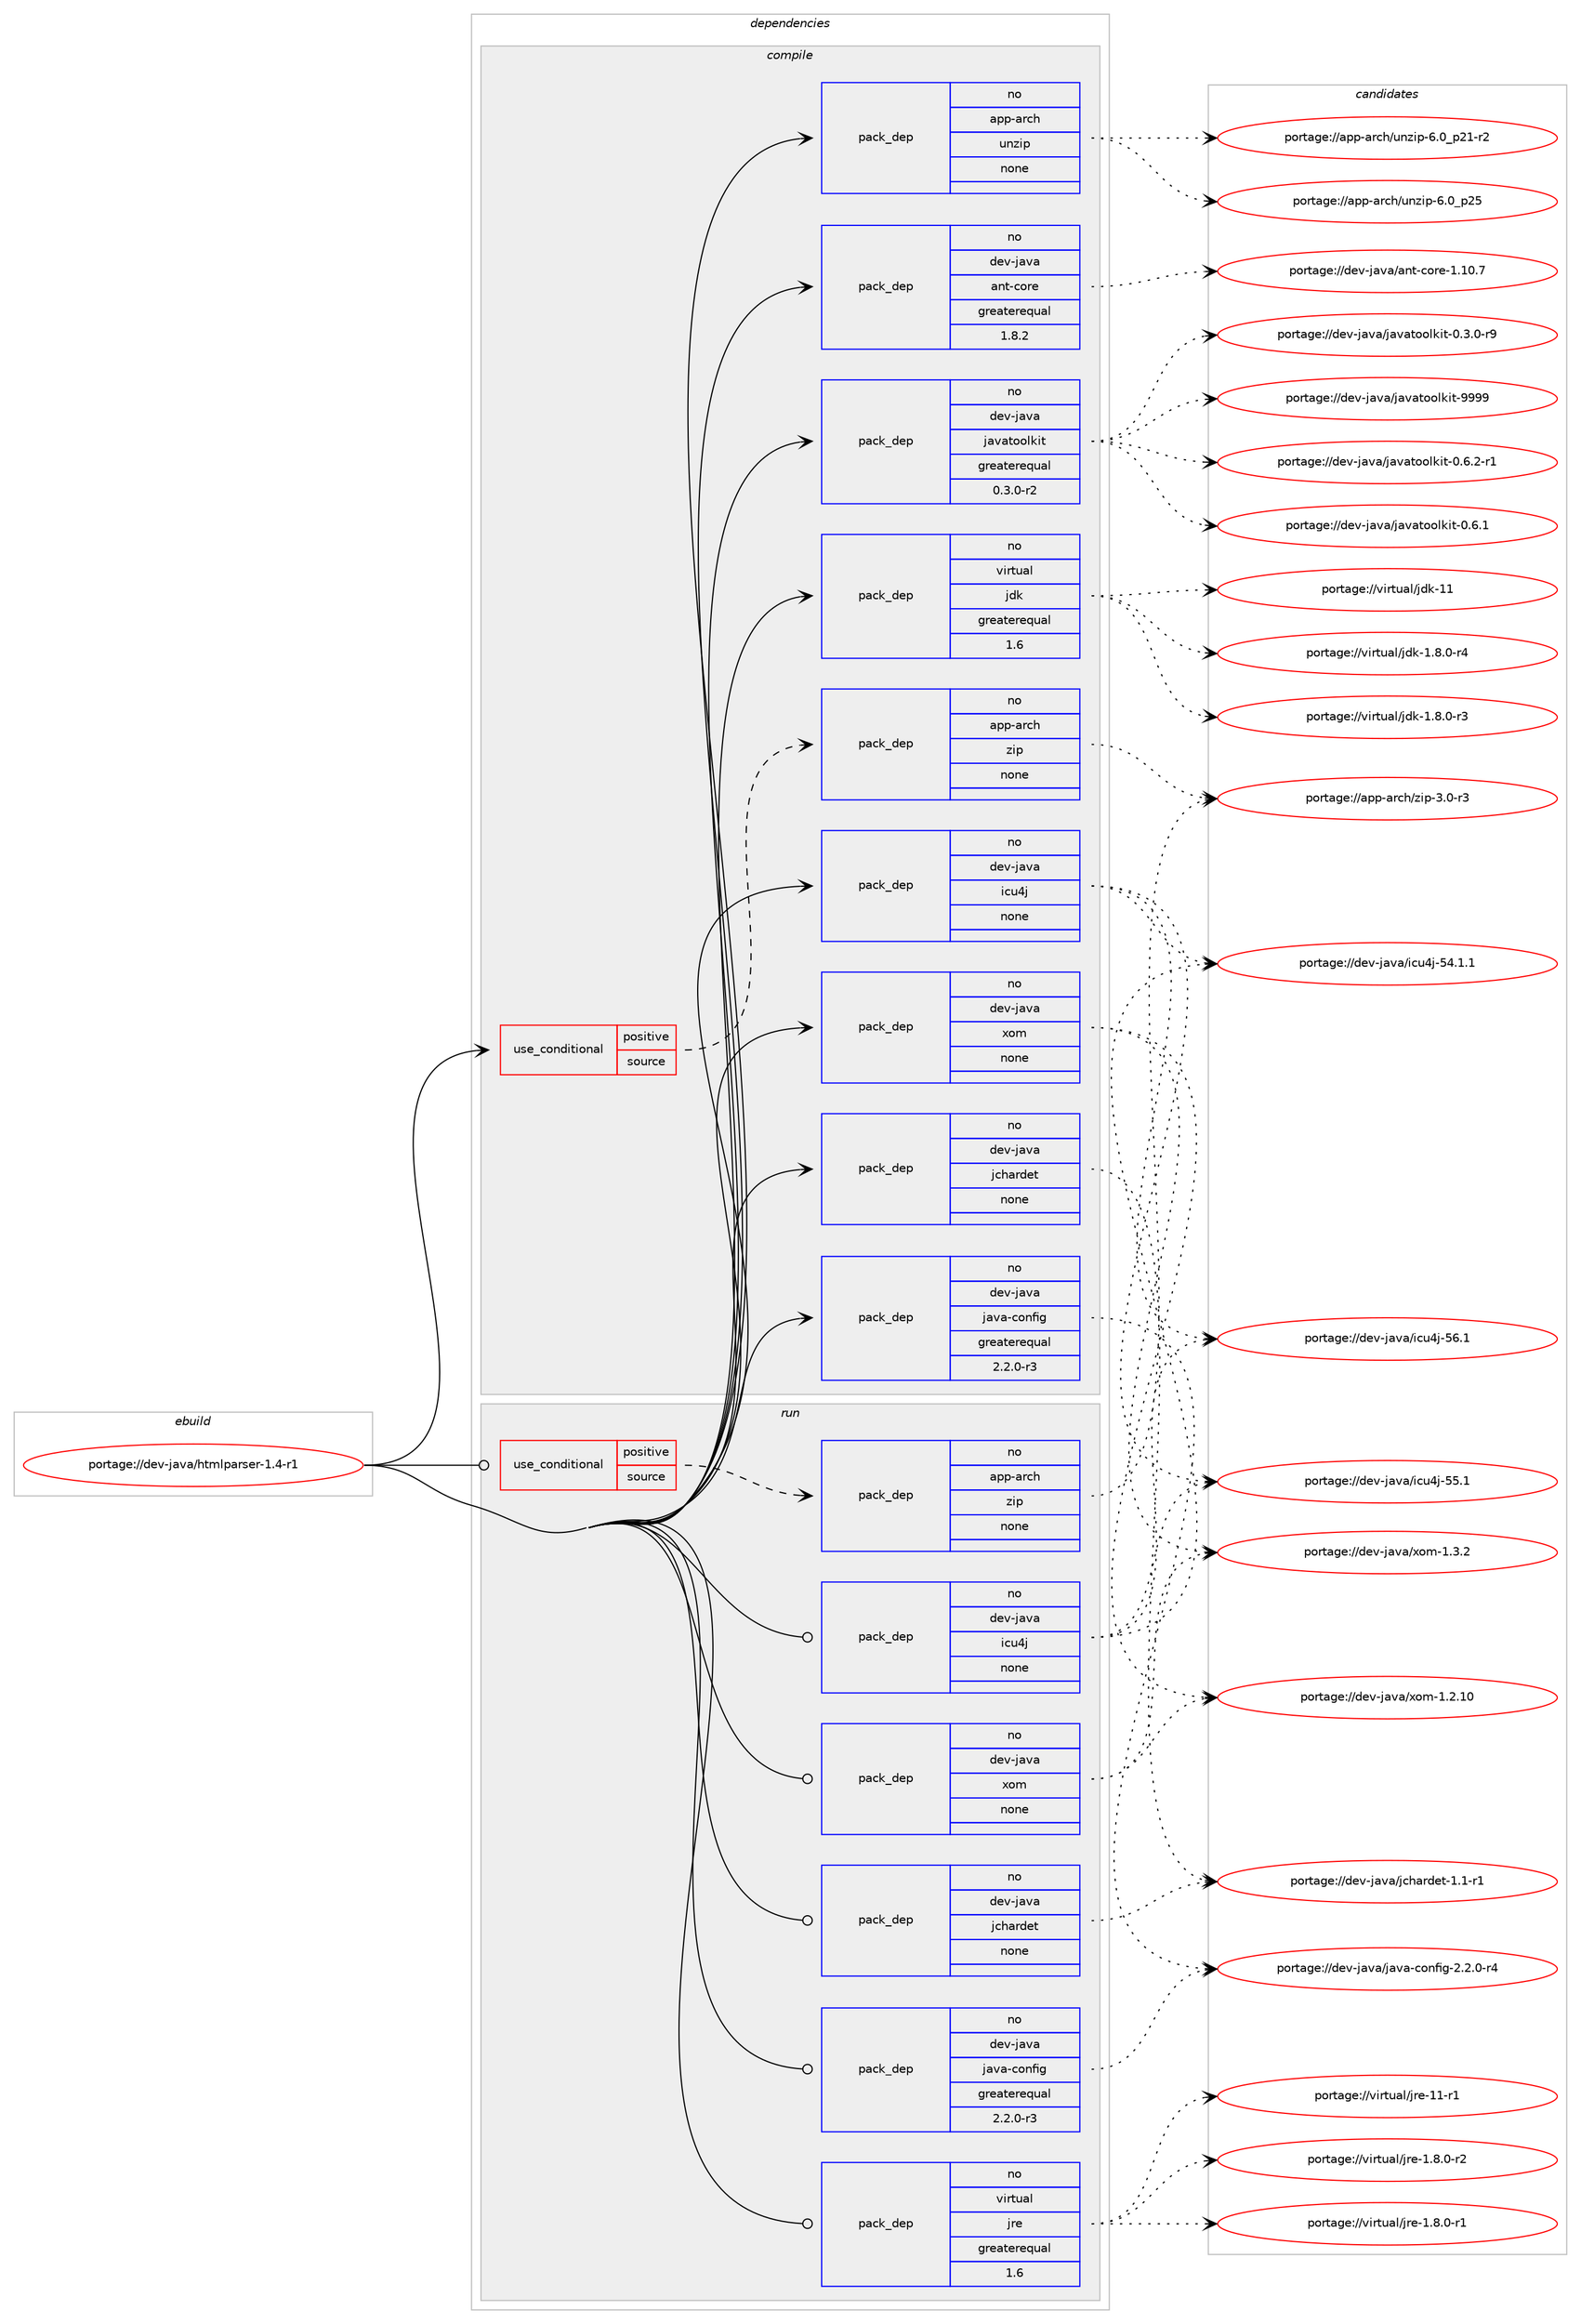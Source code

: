 digraph prolog {

# *************
# Graph options
# *************

newrank=true;
concentrate=true;
compound=true;
graph [rankdir=LR,fontname=Helvetica,fontsize=10,ranksep=1.5];#, ranksep=2.5, nodesep=0.2];
edge  [arrowhead=vee];
node  [fontname=Helvetica,fontsize=10];

# **********
# The ebuild
# **********

subgraph cluster_leftcol {
color=gray;
label=<<i>ebuild</i>>;
id [label="portage://dev-java/htmlparser-1.4-r1", color=red, width=4, href="../dev-java/htmlparser-1.4-r1.svg"];
}

# ****************
# The dependencies
# ****************

subgraph cluster_midcol {
color=gray;
label=<<i>dependencies</i>>;
subgraph cluster_compile {
fillcolor="#eeeeee";
style=filled;
label=<<i>compile</i>>;
subgraph cond130119 {
dependency531209 [label=<<TABLE BORDER="0" CELLBORDER="1" CELLSPACING="0" CELLPADDING="4"><TR><TD ROWSPAN="3" CELLPADDING="10">use_conditional</TD></TR><TR><TD>positive</TD></TR><TR><TD>source</TD></TR></TABLE>>, shape=none, color=red];
subgraph pack395471 {
dependency531210 [label=<<TABLE BORDER="0" CELLBORDER="1" CELLSPACING="0" CELLPADDING="4" WIDTH="220"><TR><TD ROWSPAN="6" CELLPADDING="30">pack_dep</TD></TR><TR><TD WIDTH="110">no</TD></TR><TR><TD>app-arch</TD></TR><TR><TD>zip</TD></TR><TR><TD>none</TD></TR><TR><TD></TD></TR></TABLE>>, shape=none, color=blue];
}
dependency531209:e -> dependency531210:w [weight=20,style="dashed",arrowhead="vee"];
}
id:e -> dependency531209:w [weight=20,style="solid",arrowhead="vee"];
subgraph pack395472 {
dependency531211 [label=<<TABLE BORDER="0" CELLBORDER="1" CELLSPACING="0" CELLPADDING="4" WIDTH="220"><TR><TD ROWSPAN="6" CELLPADDING="30">pack_dep</TD></TR><TR><TD WIDTH="110">no</TD></TR><TR><TD>app-arch</TD></TR><TR><TD>unzip</TD></TR><TR><TD>none</TD></TR><TR><TD></TD></TR></TABLE>>, shape=none, color=blue];
}
id:e -> dependency531211:w [weight=20,style="solid",arrowhead="vee"];
subgraph pack395473 {
dependency531212 [label=<<TABLE BORDER="0" CELLBORDER="1" CELLSPACING="0" CELLPADDING="4" WIDTH="220"><TR><TD ROWSPAN="6" CELLPADDING="30">pack_dep</TD></TR><TR><TD WIDTH="110">no</TD></TR><TR><TD>dev-java</TD></TR><TR><TD>ant-core</TD></TR><TR><TD>greaterequal</TD></TR><TR><TD>1.8.2</TD></TR></TABLE>>, shape=none, color=blue];
}
id:e -> dependency531212:w [weight=20,style="solid",arrowhead="vee"];
subgraph pack395474 {
dependency531213 [label=<<TABLE BORDER="0" CELLBORDER="1" CELLSPACING="0" CELLPADDING="4" WIDTH="220"><TR><TD ROWSPAN="6" CELLPADDING="30">pack_dep</TD></TR><TR><TD WIDTH="110">no</TD></TR><TR><TD>dev-java</TD></TR><TR><TD>icu4j</TD></TR><TR><TD>none</TD></TR><TR><TD></TD></TR></TABLE>>, shape=none, color=blue];
}
id:e -> dependency531213:w [weight=20,style="solid",arrowhead="vee"];
subgraph pack395475 {
dependency531214 [label=<<TABLE BORDER="0" CELLBORDER="1" CELLSPACING="0" CELLPADDING="4" WIDTH="220"><TR><TD ROWSPAN="6" CELLPADDING="30">pack_dep</TD></TR><TR><TD WIDTH="110">no</TD></TR><TR><TD>dev-java</TD></TR><TR><TD>java-config</TD></TR><TR><TD>greaterequal</TD></TR><TR><TD>2.2.0-r3</TD></TR></TABLE>>, shape=none, color=blue];
}
id:e -> dependency531214:w [weight=20,style="solid",arrowhead="vee"];
subgraph pack395476 {
dependency531215 [label=<<TABLE BORDER="0" CELLBORDER="1" CELLSPACING="0" CELLPADDING="4" WIDTH="220"><TR><TD ROWSPAN="6" CELLPADDING="30">pack_dep</TD></TR><TR><TD WIDTH="110">no</TD></TR><TR><TD>dev-java</TD></TR><TR><TD>javatoolkit</TD></TR><TR><TD>greaterequal</TD></TR><TR><TD>0.3.0-r2</TD></TR></TABLE>>, shape=none, color=blue];
}
id:e -> dependency531215:w [weight=20,style="solid",arrowhead="vee"];
subgraph pack395477 {
dependency531216 [label=<<TABLE BORDER="0" CELLBORDER="1" CELLSPACING="0" CELLPADDING="4" WIDTH="220"><TR><TD ROWSPAN="6" CELLPADDING="30">pack_dep</TD></TR><TR><TD WIDTH="110">no</TD></TR><TR><TD>dev-java</TD></TR><TR><TD>jchardet</TD></TR><TR><TD>none</TD></TR><TR><TD></TD></TR></TABLE>>, shape=none, color=blue];
}
id:e -> dependency531216:w [weight=20,style="solid",arrowhead="vee"];
subgraph pack395478 {
dependency531217 [label=<<TABLE BORDER="0" CELLBORDER="1" CELLSPACING="0" CELLPADDING="4" WIDTH="220"><TR><TD ROWSPAN="6" CELLPADDING="30">pack_dep</TD></TR><TR><TD WIDTH="110">no</TD></TR><TR><TD>dev-java</TD></TR><TR><TD>xom</TD></TR><TR><TD>none</TD></TR><TR><TD></TD></TR></TABLE>>, shape=none, color=blue];
}
id:e -> dependency531217:w [weight=20,style="solid",arrowhead="vee"];
subgraph pack395479 {
dependency531218 [label=<<TABLE BORDER="0" CELLBORDER="1" CELLSPACING="0" CELLPADDING="4" WIDTH="220"><TR><TD ROWSPAN="6" CELLPADDING="30">pack_dep</TD></TR><TR><TD WIDTH="110">no</TD></TR><TR><TD>virtual</TD></TR><TR><TD>jdk</TD></TR><TR><TD>greaterequal</TD></TR><TR><TD>1.6</TD></TR></TABLE>>, shape=none, color=blue];
}
id:e -> dependency531218:w [weight=20,style="solid",arrowhead="vee"];
}
subgraph cluster_compileandrun {
fillcolor="#eeeeee";
style=filled;
label=<<i>compile and run</i>>;
}
subgraph cluster_run {
fillcolor="#eeeeee";
style=filled;
label=<<i>run</i>>;
subgraph cond130120 {
dependency531219 [label=<<TABLE BORDER="0" CELLBORDER="1" CELLSPACING="0" CELLPADDING="4"><TR><TD ROWSPAN="3" CELLPADDING="10">use_conditional</TD></TR><TR><TD>positive</TD></TR><TR><TD>source</TD></TR></TABLE>>, shape=none, color=red];
subgraph pack395480 {
dependency531220 [label=<<TABLE BORDER="0" CELLBORDER="1" CELLSPACING="0" CELLPADDING="4" WIDTH="220"><TR><TD ROWSPAN="6" CELLPADDING="30">pack_dep</TD></TR><TR><TD WIDTH="110">no</TD></TR><TR><TD>app-arch</TD></TR><TR><TD>zip</TD></TR><TR><TD>none</TD></TR><TR><TD></TD></TR></TABLE>>, shape=none, color=blue];
}
dependency531219:e -> dependency531220:w [weight=20,style="dashed",arrowhead="vee"];
}
id:e -> dependency531219:w [weight=20,style="solid",arrowhead="odot"];
subgraph pack395481 {
dependency531221 [label=<<TABLE BORDER="0" CELLBORDER="1" CELLSPACING="0" CELLPADDING="4" WIDTH="220"><TR><TD ROWSPAN="6" CELLPADDING="30">pack_dep</TD></TR><TR><TD WIDTH="110">no</TD></TR><TR><TD>dev-java</TD></TR><TR><TD>icu4j</TD></TR><TR><TD>none</TD></TR><TR><TD></TD></TR></TABLE>>, shape=none, color=blue];
}
id:e -> dependency531221:w [weight=20,style="solid",arrowhead="odot"];
subgraph pack395482 {
dependency531222 [label=<<TABLE BORDER="0" CELLBORDER="1" CELLSPACING="0" CELLPADDING="4" WIDTH="220"><TR><TD ROWSPAN="6" CELLPADDING="30">pack_dep</TD></TR><TR><TD WIDTH="110">no</TD></TR><TR><TD>dev-java</TD></TR><TR><TD>java-config</TD></TR><TR><TD>greaterequal</TD></TR><TR><TD>2.2.0-r3</TD></TR></TABLE>>, shape=none, color=blue];
}
id:e -> dependency531222:w [weight=20,style="solid",arrowhead="odot"];
subgraph pack395483 {
dependency531223 [label=<<TABLE BORDER="0" CELLBORDER="1" CELLSPACING="0" CELLPADDING="4" WIDTH="220"><TR><TD ROWSPAN="6" CELLPADDING="30">pack_dep</TD></TR><TR><TD WIDTH="110">no</TD></TR><TR><TD>dev-java</TD></TR><TR><TD>jchardet</TD></TR><TR><TD>none</TD></TR><TR><TD></TD></TR></TABLE>>, shape=none, color=blue];
}
id:e -> dependency531223:w [weight=20,style="solid",arrowhead="odot"];
subgraph pack395484 {
dependency531224 [label=<<TABLE BORDER="0" CELLBORDER="1" CELLSPACING="0" CELLPADDING="4" WIDTH="220"><TR><TD ROWSPAN="6" CELLPADDING="30">pack_dep</TD></TR><TR><TD WIDTH="110">no</TD></TR><TR><TD>dev-java</TD></TR><TR><TD>xom</TD></TR><TR><TD>none</TD></TR><TR><TD></TD></TR></TABLE>>, shape=none, color=blue];
}
id:e -> dependency531224:w [weight=20,style="solid",arrowhead="odot"];
subgraph pack395485 {
dependency531225 [label=<<TABLE BORDER="0" CELLBORDER="1" CELLSPACING="0" CELLPADDING="4" WIDTH="220"><TR><TD ROWSPAN="6" CELLPADDING="30">pack_dep</TD></TR><TR><TD WIDTH="110">no</TD></TR><TR><TD>virtual</TD></TR><TR><TD>jre</TD></TR><TR><TD>greaterequal</TD></TR><TR><TD>1.6</TD></TR></TABLE>>, shape=none, color=blue];
}
id:e -> dependency531225:w [weight=20,style="solid",arrowhead="odot"];
}
}

# **************
# The candidates
# **************

subgraph cluster_choices {
rank=same;
color=gray;
label=<<i>candidates</i>>;

subgraph choice395471 {
color=black;
nodesep=1;
choice9711211245971149910447122105112455146484511451 [label="portage://app-arch/zip-3.0-r3", color=red, width=4,href="../app-arch/zip-3.0-r3.svg"];
dependency531210:e -> choice9711211245971149910447122105112455146484511451:w [style=dotted,weight="100"];
}
subgraph choice395472 {
color=black;
nodesep=1;
choice971121124597114991044711711012210511245544648951125053 [label="portage://app-arch/unzip-6.0_p25", color=red, width=4,href="../app-arch/unzip-6.0_p25.svg"];
choice9711211245971149910447117110122105112455446489511250494511450 [label="portage://app-arch/unzip-6.0_p21-r2", color=red, width=4,href="../app-arch/unzip-6.0_p21-r2.svg"];
dependency531211:e -> choice971121124597114991044711711012210511245544648951125053:w [style=dotted,weight="100"];
dependency531211:e -> choice9711211245971149910447117110122105112455446489511250494511450:w [style=dotted,weight="100"];
}
subgraph choice395473 {
color=black;
nodesep=1;
choice1001011184510697118974797110116459911111410145494649484655 [label="portage://dev-java/ant-core-1.10.7", color=red, width=4,href="../dev-java/ant-core-1.10.7.svg"];
dependency531212:e -> choice1001011184510697118974797110116459911111410145494649484655:w [style=dotted,weight="100"];
}
subgraph choice395474 {
color=black;
nodesep=1;
choice1001011184510697118974710599117521064553544649 [label="portage://dev-java/icu4j-56.1", color=red, width=4,href="../dev-java/icu4j-56.1.svg"];
choice1001011184510697118974710599117521064553534649 [label="portage://dev-java/icu4j-55.1", color=red, width=4,href="../dev-java/icu4j-55.1.svg"];
choice10010111845106971189747105991175210645535246494649 [label="portage://dev-java/icu4j-54.1.1", color=red, width=4,href="../dev-java/icu4j-54.1.1.svg"];
dependency531213:e -> choice1001011184510697118974710599117521064553544649:w [style=dotted,weight="100"];
dependency531213:e -> choice1001011184510697118974710599117521064553534649:w [style=dotted,weight="100"];
dependency531213:e -> choice10010111845106971189747105991175210645535246494649:w [style=dotted,weight="100"];
}
subgraph choice395475 {
color=black;
nodesep=1;
choice10010111845106971189747106971189745991111101021051034550465046484511452 [label="portage://dev-java/java-config-2.2.0-r4", color=red, width=4,href="../dev-java/java-config-2.2.0-r4.svg"];
dependency531214:e -> choice10010111845106971189747106971189745991111101021051034550465046484511452:w [style=dotted,weight="100"];
}
subgraph choice395476 {
color=black;
nodesep=1;
choice1001011184510697118974710697118971161111111081071051164557575757 [label="portage://dev-java/javatoolkit-9999", color=red, width=4,href="../dev-java/javatoolkit-9999.svg"];
choice1001011184510697118974710697118971161111111081071051164548465446504511449 [label="portage://dev-java/javatoolkit-0.6.2-r1", color=red, width=4,href="../dev-java/javatoolkit-0.6.2-r1.svg"];
choice100101118451069711897471069711897116111111108107105116454846544649 [label="portage://dev-java/javatoolkit-0.6.1", color=red, width=4,href="../dev-java/javatoolkit-0.6.1.svg"];
choice1001011184510697118974710697118971161111111081071051164548465146484511457 [label="portage://dev-java/javatoolkit-0.3.0-r9", color=red, width=4,href="../dev-java/javatoolkit-0.3.0-r9.svg"];
dependency531215:e -> choice1001011184510697118974710697118971161111111081071051164557575757:w [style=dotted,weight="100"];
dependency531215:e -> choice1001011184510697118974710697118971161111111081071051164548465446504511449:w [style=dotted,weight="100"];
dependency531215:e -> choice100101118451069711897471069711897116111111108107105116454846544649:w [style=dotted,weight="100"];
dependency531215:e -> choice1001011184510697118974710697118971161111111081071051164548465146484511457:w [style=dotted,weight="100"];
}
subgraph choice395477 {
color=black;
nodesep=1;
choice100101118451069711897471069910497114100101116454946494511449 [label="portage://dev-java/jchardet-1.1-r1", color=red, width=4,href="../dev-java/jchardet-1.1-r1.svg"];
dependency531216:e -> choice100101118451069711897471069910497114100101116454946494511449:w [style=dotted,weight="100"];
}
subgraph choice395478 {
color=black;
nodesep=1;
choice10010111845106971189747120111109454946514650 [label="portage://dev-java/xom-1.3.2", color=red, width=4,href="../dev-java/xom-1.3.2.svg"];
choice1001011184510697118974712011110945494650464948 [label="portage://dev-java/xom-1.2.10", color=red, width=4,href="../dev-java/xom-1.2.10.svg"];
dependency531217:e -> choice10010111845106971189747120111109454946514650:w [style=dotted,weight="100"];
dependency531217:e -> choice1001011184510697118974712011110945494650464948:w [style=dotted,weight="100"];
}
subgraph choice395479 {
color=black;
nodesep=1;
choice1181051141161179710847106100107454949 [label="portage://virtual/jdk-11", color=red, width=4,href="../virtual/jdk-11.svg"];
choice11810511411611797108471061001074549465646484511452 [label="portage://virtual/jdk-1.8.0-r4", color=red, width=4,href="../virtual/jdk-1.8.0-r4.svg"];
choice11810511411611797108471061001074549465646484511451 [label="portage://virtual/jdk-1.8.0-r3", color=red, width=4,href="../virtual/jdk-1.8.0-r3.svg"];
dependency531218:e -> choice1181051141161179710847106100107454949:w [style=dotted,weight="100"];
dependency531218:e -> choice11810511411611797108471061001074549465646484511452:w [style=dotted,weight="100"];
dependency531218:e -> choice11810511411611797108471061001074549465646484511451:w [style=dotted,weight="100"];
}
subgraph choice395480 {
color=black;
nodesep=1;
choice9711211245971149910447122105112455146484511451 [label="portage://app-arch/zip-3.0-r3", color=red, width=4,href="../app-arch/zip-3.0-r3.svg"];
dependency531220:e -> choice9711211245971149910447122105112455146484511451:w [style=dotted,weight="100"];
}
subgraph choice395481 {
color=black;
nodesep=1;
choice1001011184510697118974710599117521064553544649 [label="portage://dev-java/icu4j-56.1", color=red, width=4,href="../dev-java/icu4j-56.1.svg"];
choice1001011184510697118974710599117521064553534649 [label="portage://dev-java/icu4j-55.1", color=red, width=4,href="../dev-java/icu4j-55.1.svg"];
choice10010111845106971189747105991175210645535246494649 [label="portage://dev-java/icu4j-54.1.1", color=red, width=4,href="../dev-java/icu4j-54.1.1.svg"];
dependency531221:e -> choice1001011184510697118974710599117521064553544649:w [style=dotted,weight="100"];
dependency531221:e -> choice1001011184510697118974710599117521064553534649:w [style=dotted,weight="100"];
dependency531221:e -> choice10010111845106971189747105991175210645535246494649:w [style=dotted,weight="100"];
}
subgraph choice395482 {
color=black;
nodesep=1;
choice10010111845106971189747106971189745991111101021051034550465046484511452 [label="portage://dev-java/java-config-2.2.0-r4", color=red, width=4,href="../dev-java/java-config-2.2.0-r4.svg"];
dependency531222:e -> choice10010111845106971189747106971189745991111101021051034550465046484511452:w [style=dotted,weight="100"];
}
subgraph choice395483 {
color=black;
nodesep=1;
choice100101118451069711897471069910497114100101116454946494511449 [label="portage://dev-java/jchardet-1.1-r1", color=red, width=4,href="../dev-java/jchardet-1.1-r1.svg"];
dependency531223:e -> choice100101118451069711897471069910497114100101116454946494511449:w [style=dotted,weight="100"];
}
subgraph choice395484 {
color=black;
nodesep=1;
choice10010111845106971189747120111109454946514650 [label="portage://dev-java/xom-1.3.2", color=red, width=4,href="../dev-java/xom-1.3.2.svg"];
choice1001011184510697118974712011110945494650464948 [label="portage://dev-java/xom-1.2.10", color=red, width=4,href="../dev-java/xom-1.2.10.svg"];
dependency531224:e -> choice10010111845106971189747120111109454946514650:w [style=dotted,weight="100"];
dependency531224:e -> choice1001011184510697118974712011110945494650464948:w [style=dotted,weight="100"];
}
subgraph choice395485 {
color=black;
nodesep=1;
choice11810511411611797108471061141014549494511449 [label="portage://virtual/jre-11-r1", color=red, width=4,href="../virtual/jre-11-r1.svg"];
choice11810511411611797108471061141014549465646484511450 [label="portage://virtual/jre-1.8.0-r2", color=red, width=4,href="../virtual/jre-1.8.0-r2.svg"];
choice11810511411611797108471061141014549465646484511449 [label="portage://virtual/jre-1.8.0-r1", color=red, width=4,href="../virtual/jre-1.8.0-r1.svg"];
dependency531225:e -> choice11810511411611797108471061141014549494511449:w [style=dotted,weight="100"];
dependency531225:e -> choice11810511411611797108471061141014549465646484511450:w [style=dotted,weight="100"];
dependency531225:e -> choice11810511411611797108471061141014549465646484511449:w [style=dotted,weight="100"];
}
}

}
